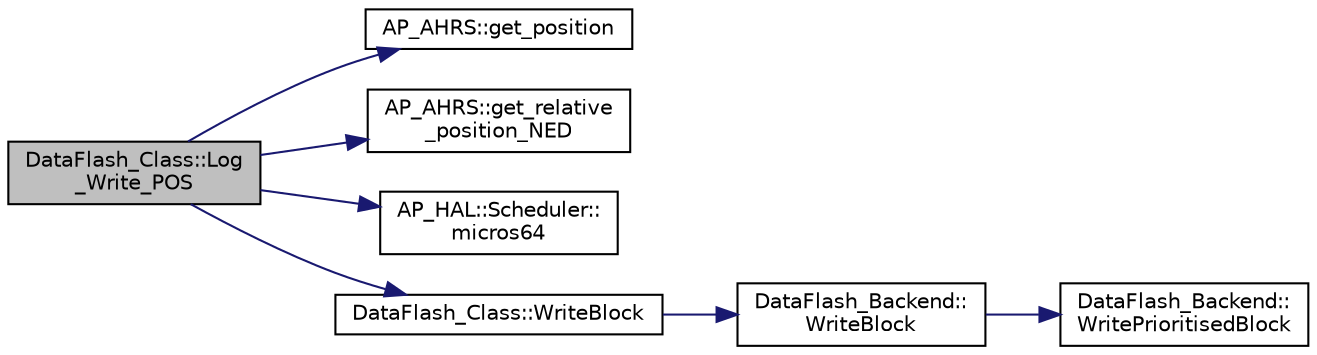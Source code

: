 digraph "DataFlash_Class::Log_Write_POS"
{
 // INTERACTIVE_SVG=YES
  edge [fontname="Helvetica",fontsize="10",labelfontname="Helvetica",labelfontsize="10"];
  node [fontname="Helvetica",fontsize="10",shape=record];
  rankdir="LR";
  Node1 [label="DataFlash_Class::Log\l_Write_POS",height=0.2,width=0.4,color="black", fillcolor="grey75", style="filled", fontcolor="black"];
  Node1 -> Node2 [color="midnightblue",fontsize="10",style="solid",fontname="Helvetica"];
  Node2 [label="AP_AHRS::get_position",height=0.2,width=0.4,color="black", fillcolor="white", style="filled",URL="$classAP__AHRS.html#a3a6cdcd98d060174fc04cfe13a455f43"];
  Node1 -> Node3 [color="midnightblue",fontsize="10",style="solid",fontname="Helvetica"];
  Node3 [label="AP_AHRS::get_relative\l_position_NED",height=0.2,width=0.4,color="black", fillcolor="white", style="filled",URL="$classAP__AHRS.html#ac6c4f4776a5d95c91dae7a17faf1a824"];
  Node1 -> Node4 [color="midnightblue",fontsize="10",style="solid",fontname="Helvetica"];
  Node4 [label="AP_HAL::Scheduler::\lmicros64",height=0.2,width=0.4,color="black", fillcolor="white", style="filled",URL="$classAP__HAL_1_1Scheduler.html#acfe178fdca7f8d9b22a939b3aac1a84f"];
  Node1 -> Node5 [color="midnightblue",fontsize="10",style="solid",fontname="Helvetica"];
  Node5 [label="DataFlash_Class::WriteBlock",height=0.2,width=0.4,color="black", fillcolor="white", style="filled",URL="$classDataFlash__Class.html#a2838cdd106ad3dd8da69a45dd64117ca"];
  Node5 -> Node6 [color="midnightblue",fontsize="10",style="solid",fontname="Helvetica"];
  Node6 [label="DataFlash_Backend::\lWriteBlock",height=0.2,width=0.4,color="black", fillcolor="white", style="filled",URL="$classDataFlash__Backend.html#aed94b3ad1fd7333ddd7c2e20c3433d52"];
  Node6 -> Node7 [color="midnightblue",fontsize="10",style="solid",fontname="Helvetica"];
  Node7 [label="DataFlash_Backend::\lWritePrioritisedBlock",height=0.2,width=0.4,color="black", fillcolor="white", style="filled",URL="$classDataFlash__Backend.html#a0807326aa0d3df61375bc1c949d2a125"];
}
